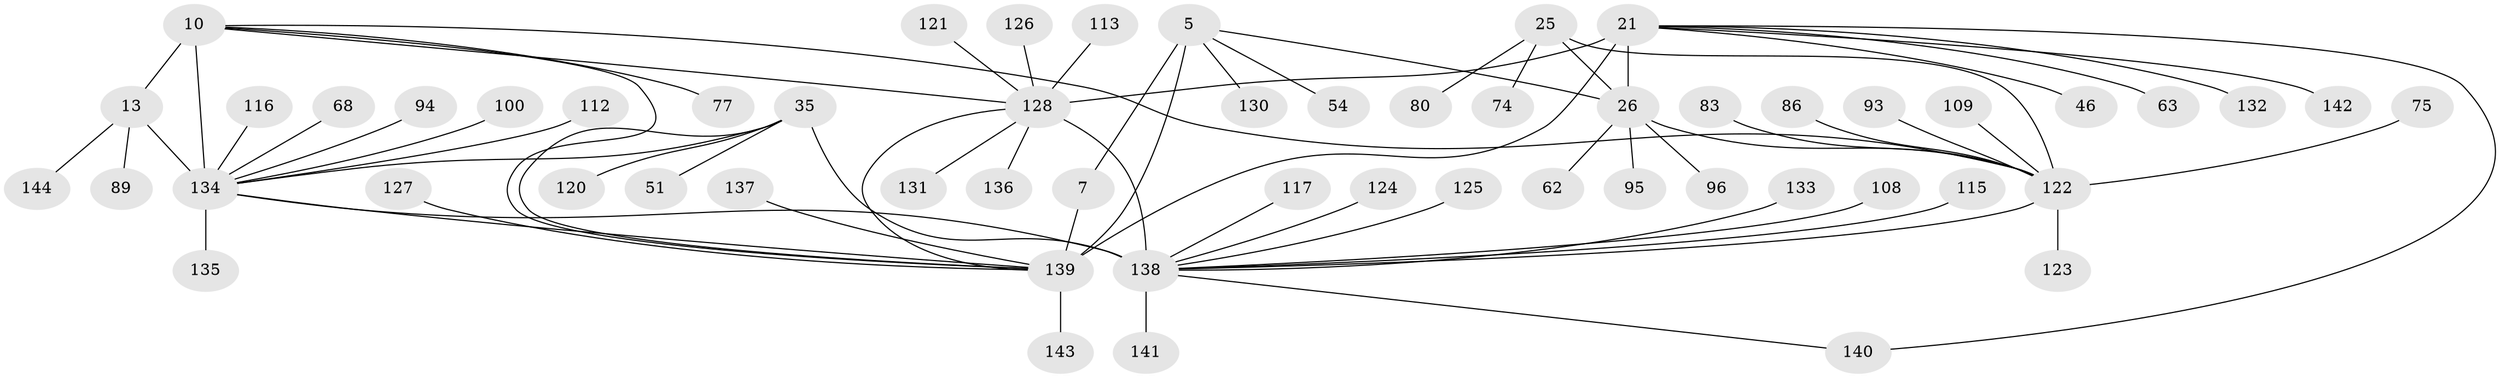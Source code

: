// original degree distribution, {6: 0.020833333333333332, 8: 0.0625, 9: 0.027777777777777776, 7: 0.04861111111111111, 18: 0.006944444444444444, 11: 0.013888888888888888, 13: 0.020833333333333332, 12: 0.013888888888888888, 10: 0.020833333333333332, 16: 0.006944444444444444, 2: 0.1527777777777778, 1: 0.5763888888888888, 3: 0.020833333333333332, 4: 0.006944444444444444}
// Generated by graph-tools (version 1.1) at 2025/59/03/04/25 21:59:09]
// undirected, 57 vertices, 69 edges
graph export_dot {
graph [start="1"]
  node [color=gray90,style=filled];
  5 [super="+2"];
  7 [super="+1"];
  10 [super="+8"];
  13 [super="+11"];
  21 [super="+17+16"];
  25 [super="+23"];
  26 [super="+22"];
  35 [super="+30+33"];
  46;
  51;
  54;
  62;
  63;
  68;
  74;
  75;
  77;
  80;
  83;
  86;
  89;
  93;
  94;
  95 [super="+84"];
  96 [super="+85"];
  100;
  108;
  109;
  112 [super="+42"];
  113 [super="+73"];
  115;
  116;
  117;
  120;
  121 [super="+71"];
  122 [super="+66"];
  123;
  124;
  125;
  126;
  127;
  128 [super="+20+44+48+67+72+78+79+103+104+111"];
  130;
  131;
  132 [super="+50"];
  133 [super="+87+110"];
  134 [super="+98+37+53+56"];
  135 [super="+59"];
  136 [super="+49"];
  137;
  138 [super="+64+29+90+34+43+39+45+65+69+70+88"];
  139 [super="+107+114+4+47+97+105+118+119"];
  140 [super="+81"];
  141 [super="+61"];
  142;
  143;
  144 [super="+76+102+129"];
  5 -- 7 [weight=4];
  5 -- 54;
  5 -- 130;
  5 -- 26;
  5 -- 139 [weight=6];
  7 -- 139 [weight=6];
  10 -- 13 [weight=4];
  10 -- 77;
  10 -- 139;
  10 -- 128;
  10 -- 134 [weight=6];
  10 -- 122;
  13 -- 89;
  13 -- 144;
  13 -- 134 [weight=6];
  21 -- 46;
  21 -- 26;
  21 -- 63;
  21 -- 139;
  21 -- 128 [weight=12];
  21 -- 132;
  21 -- 140;
  21 -- 142;
  25 -- 26 [weight=4];
  25 -- 74;
  25 -- 80;
  25 -- 122 [weight=6];
  26 -- 62;
  26 -- 95;
  26 -- 96;
  26 -- 122 [weight=6];
  35 -- 120;
  35 -- 138 [weight=12];
  35 -- 139 [weight=2];
  35 -- 51;
  35 -- 134;
  68 -- 134;
  75 -- 122;
  83 -- 122;
  86 -- 122;
  93 -- 122;
  94 -- 134;
  100 -- 134;
  108 -- 138;
  109 -- 122;
  112 -- 134;
  113 -- 128;
  115 -- 138;
  116 -- 134;
  117 -- 138;
  121 -- 128;
  122 -- 138 [weight=2];
  122 -- 123;
  124 -- 138;
  125 -- 138;
  126 -- 128;
  127 -- 139;
  128 -- 131;
  128 -- 136;
  128 -- 138;
  128 -- 139;
  133 -- 138;
  134 -- 135;
  134 -- 138 [weight=3];
  134 -- 139;
  137 -- 139;
  138 -- 140;
  138 -- 141;
  139 -- 143;
}
